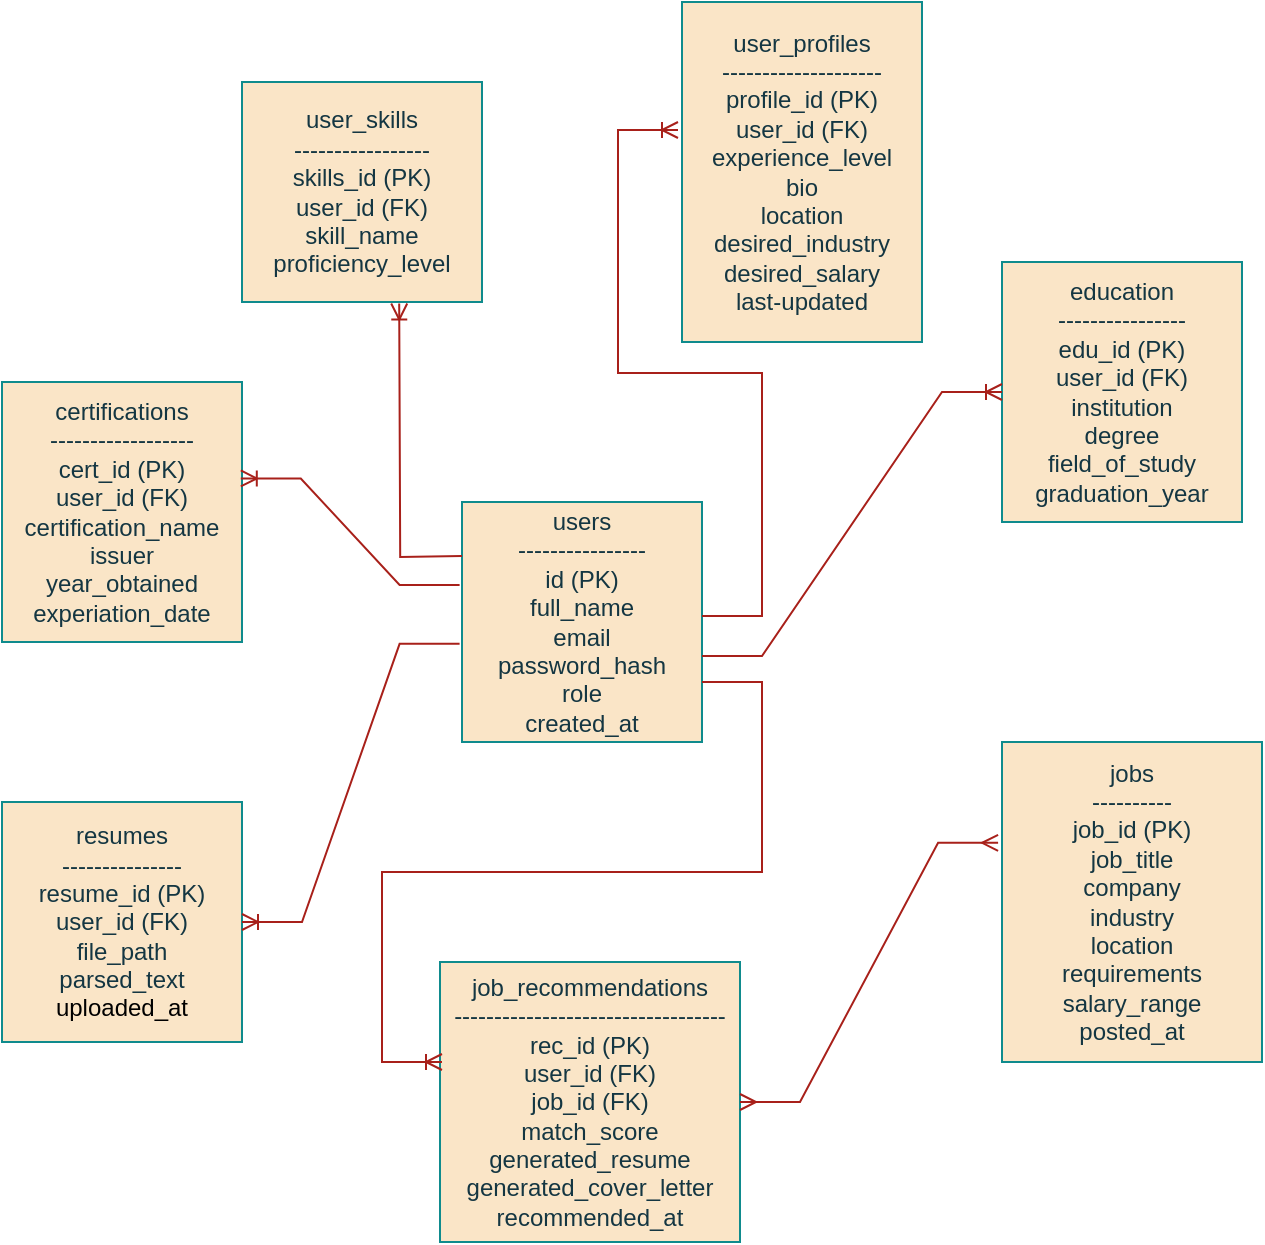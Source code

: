 <mxfile version="27.2.0">
  <diagram name="Page-1" id="dIFmwfTd6RT6Wct2c9fL">
    <mxGraphModel dx="1427" dy="689" grid="1" gridSize="10" guides="1" tooltips="1" connect="1" arrows="1" fold="1" page="1" pageScale="1" pageWidth="850" pageHeight="1100" math="0" shadow="0" adaptiveColors="simple">
      <root>
        <mxCell id="0" />
        <mxCell id="1" parent="0" />
        <mxCell id="1umMRk1D-egO2NJsHmGY-1" value="users&lt;div&gt;----------------&lt;/div&gt;&lt;div&gt;id (PK)&lt;/div&gt;&lt;div style=&quot;&quot;&gt;full_name&lt;/div&gt;&lt;div style=&quot;&quot;&gt;email&lt;/div&gt;&lt;div style=&quot;&quot;&gt;password_hash&lt;/div&gt;&lt;div style=&quot;&quot;&gt;role&lt;/div&gt;&lt;div style=&quot;&quot;&gt;created_at&lt;/div&gt;" style="rounded=0;whiteSpace=wrap;html=1;align=center;labelBackgroundColor=none;fillColor=#FAE5C7;strokeColor=#0F8B8D;fontColor=#143642;" vertex="1" parent="1">
          <mxGeometry x="330" y="280" width="120" height="120" as="geometry" />
        </mxCell>
        <mxCell id="1umMRk1D-egO2NJsHmGY-2" value="user_profiles&lt;div&gt;--------------------&lt;/div&gt;&lt;div&gt;profile_id (PK)&lt;/div&gt;&lt;div&gt;user_id (FK)&lt;/div&gt;&lt;div&gt;experience_level&lt;/div&gt;&lt;div&gt;bio&lt;/div&gt;&lt;div&gt;location&lt;/div&gt;&lt;div&gt;desired_industry&lt;/div&gt;&lt;div&gt;desired_salary&lt;/div&gt;&lt;div&gt;last-updated&lt;/div&gt;" style="rounded=0;whiteSpace=wrap;html=1;labelBackgroundColor=none;fillColor=#FAE5C7;strokeColor=#0F8B8D;fontColor=#143642;" vertex="1" parent="1">
          <mxGeometry x="440" y="30" width="120" height="170" as="geometry" />
        </mxCell>
        <mxCell id="1umMRk1D-egO2NJsHmGY-3" value="user_skills&lt;div&gt;-----------------&lt;/div&gt;&lt;div&gt;skills_id (PK)&lt;/div&gt;&lt;div&gt;user_id (FK)&lt;/div&gt;&lt;div&gt;skill_name&lt;/div&gt;&lt;div&gt;proficiency_level&lt;/div&gt;" style="rounded=0;whiteSpace=wrap;html=1;labelBackgroundColor=none;fillColor=#FAE5C7;strokeColor=#0F8B8D;fontColor=#143642;" vertex="1" parent="1">
          <mxGeometry x="220" y="70" width="120" height="110" as="geometry" />
        </mxCell>
        <mxCell id="1umMRk1D-egO2NJsHmGY-4" value="education&lt;div&gt;----------------&lt;/div&gt;&lt;div&gt;edu_id (PK)&lt;/div&gt;&lt;div&gt;user_id (FK)&lt;/div&gt;&lt;div&gt;institution&lt;/div&gt;&lt;div&gt;degree&lt;/div&gt;&lt;div&gt;field_of_study&lt;/div&gt;&lt;div&gt;graduation_year&lt;/div&gt;" style="rounded=0;whiteSpace=wrap;html=1;labelBackgroundColor=none;fillColor=#FAE5C7;strokeColor=#0F8B8D;fontColor=#143642;" vertex="1" parent="1">
          <mxGeometry x="600" y="160" width="120" height="130" as="geometry" />
        </mxCell>
        <mxCell id="1umMRk1D-egO2NJsHmGY-5" value="resumes&lt;div&gt;---------------&lt;/div&gt;&lt;div&gt;resume_id (PK)&lt;/div&gt;&lt;div&gt;user_id (FK)&lt;/div&gt;&lt;div&gt;file_path&lt;/div&gt;&lt;div&gt;parsed_text&lt;/div&gt;&lt;div&gt;&lt;span style=&quot;background-color: transparent; color: light-dark(rgb(0, 0, 0), rgb(255, 255, 255));&quot;&gt;uploaded_at&lt;/span&gt;&lt;/div&gt;" style="rounded=0;whiteSpace=wrap;html=1;labelBackgroundColor=none;fillColor=#FAE5C7;strokeColor=#0F8B8D;fontColor=#143642;" vertex="1" parent="1">
          <mxGeometry x="100" y="430" width="120" height="120" as="geometry" />
        </mxCell>
        <mxCell id="1umMRk1D-egO2NJsHmGY-6" value="job_recommendations&lt;div&gt;----------------------------------&lt;/div&gt;&lt;div&gt;rec_id (PK)&lt;/div&gt;&lt;div&gt;user_id (FK)&lt;/div&gt;&lt;div&gt;job_id (FK)&lt;/div&gt;&lt;div&gt;match_score&lt;/div&gt;&lt;div&gt;generated_resume&lt;/div&gt;&lt;div&gt;generated_cover_letter&lt;/div&gt;&lt;div&gt;recommended_at&lt;/div&gt;" style="rounded=0;whiteSpace=wrap;html=1;labelBackgroundColor=none;fillColor=#FAE5C7;strokeColor=#0F8B8D;fontColor=#143642;" vertex="1" parent="1">
          <mxGeometry x="319" y="510" width="150" height="140" as="geometry" />
        </mxCell>
        <mxCell id="1umMRk1D-egO2NJsHmGY-7" value="jobs&lt;div&gt;----------&lt;/div&gt;&lt;div&gt;job_id (PK)&lt;/div&gt;&lt;div&gt;job_title&lt;/div&gt;&lt;div&gt;company&lt;/div&gt;&lt;div&gt;industry&lt;/div&gt;&lt;div&gt;location&lt;/div&gt;&lt;div&gt;requirements&lt;/div&gt;&lt;div&gt;salary_range&lt;/div&gt;&lt;div&gt;posted_at&lt;/div&gt;" style="rounded=0;whiteSpace=wrap;html=1;labelBackgroundColor=none;fillColor=#FAE5C7;strokeColor=#0F8B8D;fontColor=#143642;" vertex="1" parent="1">
          <mxGeometry x="600" y="400" width="130" height="160" as="geometry" />
        </mxCell>
        <mxCell id="1umMRk1D-egO2NJsHmGY-8" value="certifications&lt;div&gt;------------------&lt;/div&gt;&lt;div&gt;cert_id (PK)&lt;/div&gt;&lt;div&gt;user_id (FK)&lt;/div&gt;&lt;div&gt;certification_name&lt;/div&gt;&lt;div&gt;issuer&lt;/div&gt;&lt;div&gt;year_obtained&lt;/div&gt;&lt;div&gt;experiation_date&lt;/div&gt;" style="rounded=0;whiteSpace=wrap;html=1;labelBackgroundColor=none;fillColor=#FAE5C7;strokeColor=#0F8B8D;fontColor=#143642;" vertex="1" parent="1">
          <mxGeometry x="100" y="220" width="120" height="130" as="geometry" />
        </mxCell>
        <mxCell id="1umMRk1D-egO2NJsHmGY-14" value="" style="edgeStyle=entityRelationEdgeStyle;fontSize=12;html=1;endArrow=ERoneToMany;rounded=0;entryX=0;entryY=0.5;entryDx=0;entryDy=0;labelBackgroundColor=none;strokeColor=#A8201A;fontColor=default;" edge="1" parent="1">
          <mxGeometry width="100" height="100" relative="1" as="geometry">
            <mxPoint x="450" y="357" as="sourcePoint" />
            <mxPoint x="600" y="225" as="targetPoint" />
            <Array as="points">
              <mxPoint x="490" y="300" />
              <mxPoint x="500" y="300" />
              <mxPoint x="590" y="220" />
            </Array>
          </mxGeometry>
        </mxCell>
        <mxCell id="1umMRk1D-egO2NJsHmGY-16" value="" style="edgeStyle=entityRelationEdgeStyle;fontSize=12;html=1;endArrow=ERoneToMany;rounded=0;labelBackgroundColor=none;strokeColor=#A8201A;fontColor=default;" edge="1" parent="1">
          <mxGeometry width="100" height="100" relative="1" as="geometry">
            <mxPoint x="450" y="337" as="sourcePoint" />
            <mxPoint x="438" y="94" as="targetPoint" />
            <Array as="points">
              <mxPoint x="460" y="310" />
            </Array>
          </mxGeometry>
        </mxCell>
        <mxCell id="1umMRk1D-egO2NJsHmGY-17" value="" style="edgeStyle=entityRelationEdgeStyle;fontSize=12;html=1;endArrow=ERoneToMany;rounded=0;exitX=-0.01;exitY=0.591;exitDx=0;exitDy=0;exitPerimeter=0;entryX=1;entryY=0.5;entryDx=0;entryDy=0;labelBackgroundColor=none;strokeColor=#A8201A;fontColor=default;" edge="1" parent="1" source="1umMRk1D-egO2NJsHmGY-1" target="1umMRk1D-egO2NJsHmGY-5">
          <mxGeometry width="100" height="100" relative="1" as="geometry">
            <mxPoint x="770" y="340" as="sourcePoint" />
            <mxPoint x="870" y="240" as="targetPoint" />
          </mxGeometry>
        </mxCell>
        <mxCell id="1umMRk1D-egO2NJsHmGY-18" value="" style="edgeStyle=entityRelationEdgeStyle;fontSize=12;html=1;endArrow=ERoneToMany;rounded=0;exitX=-0.01;exitY=0.346;exitDx=0;exitDy=0;exitPerimeter=0;entryX=0.995;entryY=0.371;entryDx=0;entryDy=0;entryPerimeter=0;labelBackgroundColor=none;strokeColor=#A8201A;fontColor=default;" edge="1" parent="1" source="1umMRk1D-egO2NJsHmGY-1" target="1umMRk1D-egO2NJsHmGY-8">
          <mxGeometry width="100" height="100" relative="1" as="geometry">
            <mxPoint x="770" y="340" as="sourcePoint" />
            <mxPoint x="870" y="240" as="targetPoint" />
          </mxGeometry>
        </mxCell>
        <mxCell id="1umMRk1D-egO2NJsHmGY-19" value="" style="fontSize=12;html=1;endArrow=ERoneToMany;rounded=0;entryX=0.655;entryY=1.034;entryDx=0;entryDy=0;edgeStyle=orthogonalEdgeStyle;exitX=0;exitY=0.25;exitDx=0;exitDy=0;entryPerimeter=0;elbow=vertical;labelBackgroundColor=none;strokeColor=#A8201A;fontColor=default;" edge="1" parent="1">
          <mxGeometry width="100" height="100" relative="1" as="geometry">
            <mxPoint x="330" y="307" as="sourcePoint" />
            <mxPoint x="298.6" y="180.74" as="targetPoint" />
          </mxGeometry>
        </mxCell>
        <mxCell id="1umMRk1D-egO2NJsHmGY-22" value="" style="edgeStyle=entityRelationEdgeStyle;fontSize=12;html=1;endArrow=ERoneToMany;rounded=0;exitX=1;exitY=0.75;exitDx=0;exitDy=0;labelBackgroundColor=none;strokeColor=#A8201A;fontColor=default;" edge="1" parent="1" source="1umMRk1D-egO2NJsHmGY-1">
          <mxGeometry width="100" height="100" relative="1" as="geometry">
            <mxPoint x="510" y="440" as="sourcePoint" />
            <mxPoint x="320" y="560" as="targetPoint" />
          </mxGeometry>
        </mxCell>
        <mxCell id="1umMRk1D-egO2NJsHmGY-23" value="" style="edgeStyle=entityRelationEdgeStyle;fontSize=12;html=1;endArrow=ERmany;startArrow=ERmany;rounded=0;exitX=1;exitY=0.5;exitDx=0;exitDy=0;entryX=-0.015;entryY=0.315;entryDx=0;entryDy=0;entryPerimeter=0;labelBackgroundColor=none;strokeColor=#A8201A;fontColor=default;" edge="1" parent="1" source="1umMRk1D-egO2NJsHmGY-6" target="1umMRk1D-egO2NJsHmGY-7">
          <mxGeometry width="100" height="100" relative="1" as="geometry">
            <mxPoint x="510" y="440" as="sourcePoint" />
            <mxPoint x="610" y="340" as="targetPoint" />
          </mxGeometry>
        </mxCell>
      </root>
    </mxGraphModel>
  </diagram>
</mxfile>
